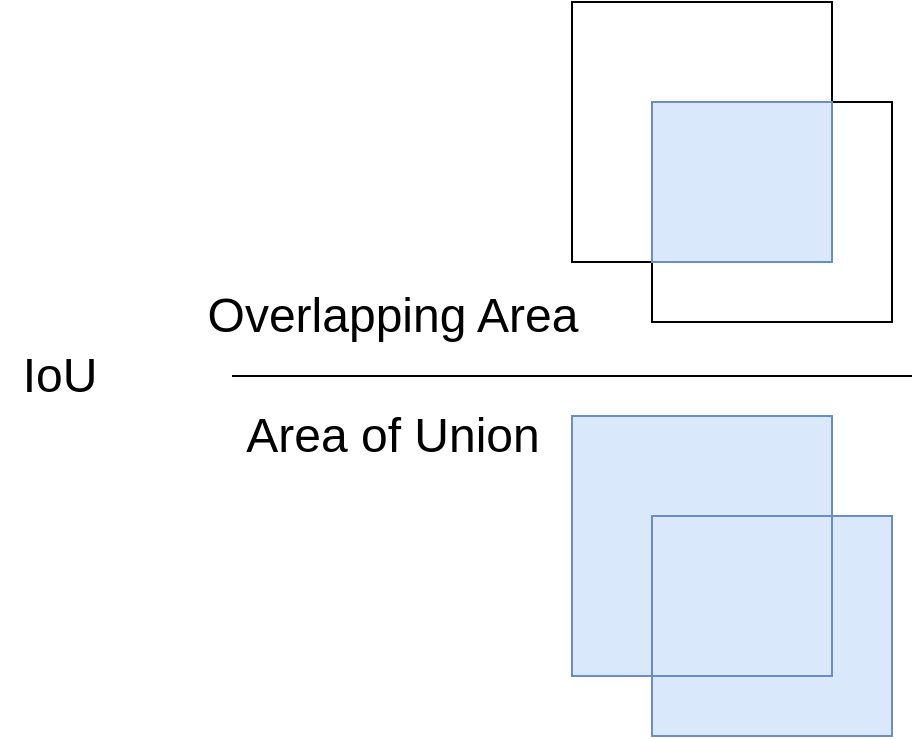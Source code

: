 <mxfile version="25.0.3">
  <diagram name="Seite-1" id="IjrIodKS5X1Dpl3O7YE6">
    <mxGraphModel dx="954" dy="615" grid="1" gridSize="10" guides="1" tooltips="1" connect="1" arrows="1" fold="1" page="1" pageScale="1" pageWidth="827" pageHeight="1169" math="0" shadow="0">
      <root>
        <mxCell id="0" />
        <mxCell id="1" parent="0" />
        <mxCell id="8qVlIUjr8X_ybKYUl-mP-1" value="" style="whiteSpace=wrap;html=1;aspect=fixed;" parent="1" vertex="1">
          <mxGeometry x="340" y="173" width="130" height="130" as="geometry" />
        </mxCell>
        <mxCell id="8qVlIUjr8X_ybKYUl-mP-2" value="" style="rounded=0;whiteSpace=wrap;html=1;" parent="1" vertex="1">
          <mxGeometry x="380" y="223" width="120" height="110" as="geometry" />
        </mxCell>
        <mxCell id="8qVlIUjr8X_ybKYUl-mP-3" value="" style="rounded=0;whiteSpace=wrap;html=1;fillColor=#dae8fc;strokeColor=#6c8ebf;" parent="1" vertex="1">
          <mxGeometry x="380" y="223" width="90" height="80" as="geometry" />
        </mxCell>
        <mxCell id="8qVlIUjr8X_ybKYUl-mP-5" value="" style="whiteSpace=wrap;html=1;aspect=fixed;fillColor=#dae8fc;strokeColor=#6c8ebf;" parent="1" vertex="1">
          <mxGeometry x="340" y="380" width="130" height="130" as="geometry" />
        </mxCell>
        <mxCell id="8qVlIUjr8X_ybKYUl-mP-6" value="" style="rounded=0;whiteSpace=wrap;html=1;fillColor=#dae8fc;strokeColor=#6c8ebf;" parent="1" vertex="1">
          <mxGeometry x="380" y="430" width="120" height="110" as="geometry" />
        </mxCell>
        <mxCell id="8qVlIUjr8X_ybKYUl-mP-7" value="" style="rounded=0;whiteSpace=wrap;html=1;fillColor=#dae8fc;strokeColor=#6c8ebf;" parent="1" vertex="1">
          <mxGeometry x="380" y="430" width="90" height="80" as="geometry" />
        </mxCell>
        <mxCell id="8qVlIUjr8X_ybKYUl-mP-8" value="" style="endArrow=none;html=1;rounded=0;" parent="1" edge="1">
          <mxGeometry width="50" height="50" relative="1" as="geometry">
            <mxPoint x="170" y="360" as="sourcePoint" />
            <mxPoint x="510" y="360" as="targetPoint" />
          </mxGeometry>
        </mxCell>
        <mxCell id="8qVlIUjr8X_ybKYUl-mP-10" value="Overlapping Area" style="text;html=1;align=center;verticalAlign=middle;resizable=0;points=[];autosize=1;strokeColor=none;fillColor=none;fontSize=24;" parent="1" vertex="1">
          <mxGeometry x="145" y="310" width="210" height="40" as="geometry" />
        </mxCell>
        <mxCell id="8qVlIUjr8X_ybKYUl-mP-11" value="Area of Union" style="text;html=1;align=center;verticalAlign=middle;resizable=0;points=[];autosize=1;strokeColor=none;fillColor=none;fontSize=24;" parent="1" vertex="1">
          <mxGeometry x="165" y="370" width="170" height="40" as="geometry" />
        </mxCell>
        <mxCell id="8qVlIUjr8X_ybKYUl-mP-13" value="" style="shape=image;html=1;verticalAlign=top;verticalLabelPosition=bottom;labelBackgroundColor=#ffffff;imageAspect=0;aspect=fixed;image=https://cdn2.iconfinder.com/data/icons/css-vol-2/24/math-equal-128.png" parent="1" vertex="1">
          <mxGeometry x="117" y="340" width="40" height="40" as="geometry" />
        </mxCell>
        <mxCell id="8qVlIUjr8X_ybKYUl-mP-14" value="IoU" style="text;html=1;align=center;verticalAlign=middle;whiteSpace=wrap;rounded=0;fontSize=24;" parent="1" vertex="1">
          <mxGeometry x="54" y="345" width="60" height="30" as="geometry" />
        </mxCell>
      </root>
    </mxGraphModel>
  </diagram>
</mxfile>
